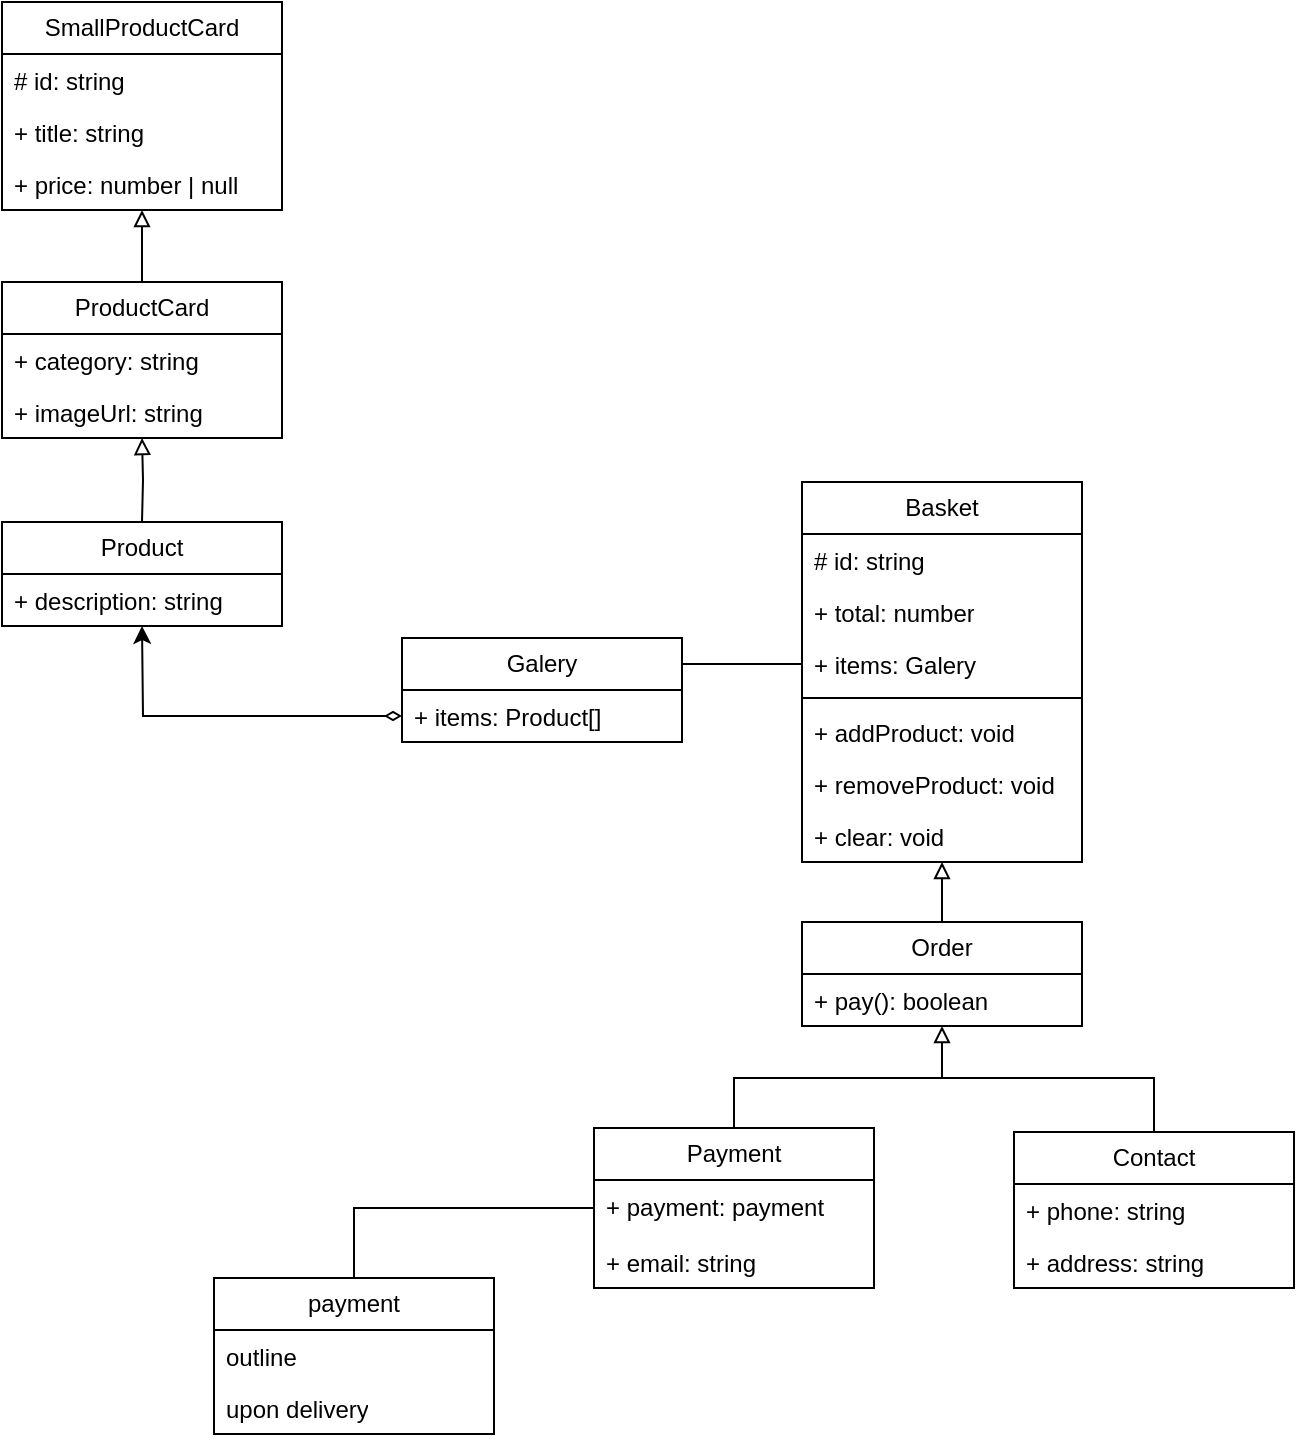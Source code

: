 <mxfile version="23.1.5" type="github">
  <diagram id="C5RBs43oDa-KdzZeNtuy" name="Page-1">
    <mxGraphModel dx="1026" dy="696" grid="1" gridSize="10" guides="1" tooltips="1" connect="1" arrows="1" fold="1" page="1" pageScale="1" pageWidth="827" pageHeight="1169" math="0" shadow="0">
      <root>
        <mxCell id="WIyWlLk6GJQsqaUBKTNV-0" />
        <mxCell id="WIyWlLk6GJQsqaUBKTNV-1" parent="WIyWlLk6GJQsqaUBKTNV-0" />
        <mxCell id="FwntgXW1njAPPayafoXT-27" style="edgeStyle=orthogonalEdgeStyle;rounded=0;orthogonalLoop=1;jettySize=auto;html=1;exitX=0.5;exitY=0;exitDx=0;exitDy=0;endArrow=block;endFill=0;" edge="1" parent="WIyWlLk6GJQsqaUBKTNV-1" target="FwntgXW1njAPPayafoXT-21">
          <mxGeometry relative="1" as="geometry">
            <mxPoint x="124" y="312" as="sourcePoint" />
          </mxGeometry>
        </mxCell>
        <mxCell id="FwntgXW1njAPPayafoXT-4" value="payment" style="swimlane;fontStyle=0;childLayout=stackLayout;horizontal=1;startSize=26;fillColor=none;horizontalStack=0;resizeParent=1;resizeParentMax=0;resizeLast=0;collapsible=1;marginBottom=0;whiteSpace=wrap;html=1;" vertex="1" parent="WIyWlLk6GJQsqaUBKTNV-1">
          <mxGeometry x="160" y="690" width="140" height="78" as="geometry" />
        </mxCell>
        <mxCell id="FwntgXW1njAPPayafoXT-5" value="outline" style="text;strokeColor=none;fillColor=none;align=left;verticalAlign=top;spacingLeft=4;spacingRight=4;overflow=hidden;rotatable=0;points=[[0,0.5],[1,0.5]];portConstraint=eastwest;whiteSpace=wrap;html=1;" vertex="1" parent="FwntgXW1njAPPayafoXT-4">
          <mxGeometry y="26" width="140" height="26" as="geometry" />
        </mxCell>
        <mxCell id="FwntgXW1njAPPayafoXT-6" value="upon delivery" style="text;strokeColor=none;fillColor=none;align=left;verticalAlign=top;spacingLeft=4;spacingRight=4;overflow=hidden;rotatable=0;points=[[0,0.5],[1,0.5]];portConstraint=eastwest;whiteSpace=wrap;html=1;" vertex="1" parent="FwntgXW1njAPPayafoXT-4">
          <mxGeometry y="52" width="140" height="26" as="geometry" />
        </mxCell>
        <mxCell id="FwntgXW1njAPPayafoXT-10" value="" style="edgeStyle=orthogonalEdgeStyle;rounded=0;orthogonalLoop=1;jettySize=auto;html=1;entryX=0.5;entryY=0;entryDx=0;entryDy=0;endArrow=none;endFill=0;" edge="1" parent="WIyWlLk6GJQsqaUBKTNV-1" source="zkfFHV4jXpPFQw0GAbJ--18" target="FwntgXW1njAPPayafoXT-4">
          <mxGeometry relative="1" as="geometry" />
        </mxCell>
        <mxCell id="FwntgXW1njAPPayafoXT-53" style="edgeStyle=orthogonalEdgeStyle;rounded=0;orthogonalLoop=1;jettySize=auto;html=1;exitX=1;exitY=0.25;exitDx=0;exitDy=0;entryX=0;entryY=0.5;entryDx=0;entryDy=0;endArrow=none;endFill=0;" edge="1" parent="WIyWlLk6GJQsqaUBKTNV-1" source="FwntgXW1njAPPayafoXT-11" target="FwntgXW1njAPPayafoXT-36">
          <mxGeometry relative="1" as="geometry" />
        </mxCell>
        <mxCell id="FwntgXW1njAPPayafoXT-11" value="Galery" style="swimlane;fontStyle=0;childLayout=stackLayout;horizontal=1;startSize=26;fillColor=none;horizontalStack=0;resizeParent=1;resizeParentMax=0;resizeLast=0;collapsible=1;marginBottom=0;whiteSpace=wrap;html=1;" vertex="1" parent="WIyWlLk6GJQsqaUBKTNV-1">
          <mxGeometry x="254" y="370" width="140" height="52" as="geometry" />
        </mxCell>
        <mxCell id="FwntgXW1njAPPayafoXT-12" value="+ items: Product[]" style="text;strokeColor=none;fillColor=none;align=left;verticalAlign=top;spacingLeft=4;spacingRight=4;overflow=hidden;rotatable=0;points=[[0,0.5],[1,0.5]];portConstraint=eastwest;whiteSpace=wrap;html=1;" vertex="1" parent="FwntgXW1njAPPayafoXT-11">
          <mxGeometry y="26" width="140" height="26" as="geometry" />
        </mxCell>
        <mxCell id="FwntgXW1njAPPayafoXT-17" value="SmallProductCard" style="swimlane;fontStyle=0;childLayout=stackLayout;horizontal=1;startSize=26;fillColor=none;horizontalStack=0;resizeParent=1;resizeParentMax=0;resizeLast=0;collapsible=1;marginBottom=0;whiteSpace=wrap;html=1;" vertex="1" parent="WIyWlLk6GJQsqaUBKTNV-1">
          <mxGeometry x="54" y="52" width="140" height="104" as="geometry" />
        </mxCell>
        <mxCell id="FwntgXW1njAPPayafoXT-18" value="# id: string" style="text;strokeColor=none;fillColor=none;align=left;verticalAlign=top;spacingLeft=4;spacingRight=4;overflow=hidden;rotatable=0;points=[[0,0.5],[1,0.5]];portConstraint=eastwest;whiteSpace=wrap;html=1;" vertex="1" parent="FwntgXW1njAPPayafoXT-17">
          <mxGeometry y="26" width="140" height="26" as="geometry" />
        </mxCell>
        <mxCell id="FwntgXW1njAPPayafoXT-19" value="+ title: string" style="text;strokeColor=none;fillColor=none;align=left;verticalAlign=top;spacingLeft=4;spacingRight=4;overflow=hidden;rotatable=0;points=[[0,0.5],[1,0.5]];portConstraint=eastwest;whiteSpace=wrap;html=1;" vertex="1" parent="FwntgXW1njAPPayafoXT-17">
          <mxGeometry y="52" width="140" height="26" as="geometry" />
        </mxCell>
        <mxCell id="FwntgXW1njAPPayafoXT-20" value="+ price: number | null" style="text;strokeColor=none;fillColor=none;align=left;verticalAlign=top;spacingLeft=4;spacingRight=4;overflow=hidden;rotatable=0;points=[[0,0.5],[1,0.5]];portConstraint=eastwest;whiteSpace=wrap;html=1;" vertex="1" parent="FwntgXW1njAPPayafoXT-17">
          <mxGeometry y="78" width="140" height="26" as="geometry" />
        </mxCell>
        <mxCell id="FwntgXW1njAPPayafoXT-25" style="edgeStyle=orthogonalEdgeStyle;rounded=0;orthogonalLoop=1;jettySize=auto;html=1;exitX=0.5;exitY=0;exitDx=0;exitDy=0;endArrow=block;endFill=0;" edge="1" parent="WIyWlLk6GJQsqaUBKTNV-1" source="FwntgXW1njAPPayafoXT-21" target="FwntgXW1njAPPayafoXT-17">
          <mxGeometry relative="1" as="geometry" />
        </mxCell>
        <mxCell id="FwntgXW1njAPPayafoXT-21" value="ProductCard" style="swimlane;fontStyle=0;childLayout=stackLayout;horizontal=1;startSize=26;fillColor=none;horizontalStack=0;resizeParent=1;resizeParentMax=0;resizeLast=0;collapsible=1;marginBottom=0;whiteSpace=wrap;html=1;" vertex="1" parent="WIyWlLk6GJQsqaUBKTNV-1">
          <mxGeometry x="54" y="192" width="140" height="78" as="geometry" />
        </mxCell>
        <mxCell id="FwntgXW1njAPPayafoXT-22" value="+ category: string" style="text;strokeColor=none;fillColor=none;align=left;verticalAlign=top;spacingLeft=4;spacingRight=4;overflow=hidden;rotatable=0;points=[[0,0.5],[1,0.5]];portConstraint=eastwest;whiteSpace=wrap;html=1;" vertex="1" parent="FwntgXW1njAPPayafoXT-21">
          <mxGeometry y="26" width="140" height="26" as="geometry" />
        </mxCell>
        <mxCell id="FwntgXW1njAPPayafoXT-23" value="+ imageUrl: string&amp;nbsp;" style="text;strokeColor=none;fillColor=none;align=left;verticalAlign=top;spacingLeft=4;spacingRight=4;overflow=hidden;rotatable=0;points=[[0,0.5],[1,0.5]];portConstraint=eastwest;whiteSpace=wrap;html=1;" vertex="1" parent="FwntgXW1njAPPayafoXT-21">
          <mxGeometry y="52" width="140" height="26" as="geometry" />
        </mxCell>
        <mxCell id="FwntgXW1njAPPayafoXT-26" style="edgeStyle=orthogonalEdgeStyle;rounded=0;orthogonalLoop=1;jettySize=auto;html=1;exitX=0;exitY=0.5;exitDx=0;exitDy=0;startArrow=diamondThin;startFill=0;" edge="1" parent="WIyWlLk6GJQsqaUBKTNV-1" source="FwntgXW1njAPPayafoXT-12">
          <mxGeometry relative="1" as="geometry">
            <mxPoint x="124" y="364" as="targetPoint" />
          </mxGeometry>
        </mxCell>
        <mxCell id="FwntgXW1njAPPayafoXT-28" value="Product" style="swimlane;fontStyle=0;childLayout=stackLayout;horizontal=1;startSize=26;fillColor=none;horizontalStack=0;resizeParent=1;resizeParentMax=0;resizeLast=0;collapsible=1;marginBottom=0;whiteSpace=wrap;html=1;" vertex="1" parent="WIyWlLk6GJQsqaUBKTNV-1">
          <mxGeometry x="54" y="312" width="140" height="52" as="geometry" />
        </mxCell>
        <mxCell id="FwntgXW1njAPPayafoXT-29" value="+ description: string" style="text;strokeColor=none;fillColor=none;align=left;verticalAlign=top;spacingLeft=4;spacingRight=4;overflow=hidden;rotatable=0;points=[[0,0.5],[1,0.5]];portConstraint=eastwest;whiteSpace=wrap;html=1;" vertex="1" parent="FwntgXW1njAPPayafoXT-28">
          <mxGeometry y="26" width="140" height="26" as="geometry" />
        </mxCell>
        <mxCell id="FwntgXW1njAPPayafoXT-33" value="Basket" style="swimlane;fontStyle=0;childLayout=stackLayout;horizontal=1;startSize=26;fillColor=none;horizontalStack=0;resizeParent=1;resizeParentMax=0;resizeLast=0;collapsible=1;marginBottom=0;whiteSpace=wrap;html=1;" vertex="1" parent="WIyWlLk6GJQsqaUBKTNV-1">
          <mxGeometry x="454" y="292" width="140" height="190" as="geometry" />
        </mxCell>
        <mxCell id="FwntgXW1njAPPayafoXT-34" value="# id: string" style="text;strokeColor=none;fillColor=none;align=left;verticalAlign=top;spacingLeft=4;spacingRight=4;overflow=hidden;rotatable=0;points=[[0,0.5],[1,0.5]];portConstraint=eastwest;whiteSpace=wrap;html=1;" vertex="1" parent="FwntgXW1njAPPayafoXT-33">
          <mxGeometry y="26" width="140" height="26" as="geometry" />
        </mxCell>
        <mxCell id="FwntgXW1njAPPayafoXT-35" value="+ total: number" style="text;strokeColor=none;fillColor=none;align=left;verticalAlign=top;spacingLeft=4;spacingRight=4;overflow=hidden;rotatable=0;points=[[0,0.5],[1,0.5]];portConstraint=eastwest;whiteSpace=wrap;html=1;" vertex="1" parent="FwntgXW1njAPPayafoXT-33">
          <mxGeometry y="52" width="140" height="26" as="geometry" />
        </mxCell>
        <mxCell id="FwntgXW1njAPPayafoXT-36" value="+ items: Galery" style="text;strokeColor=none;fillColor=none;align=left;verticalAlign=top;spacingLeft=4;spacingRight=4;overflow=hidden;rotatable=0;points=[[0,0.5],[1,0.5]];portConstraint=eastwest;whiteSpace=wrap;html=1;" vertex="1" parent="FwntgXW1njAPPayafoXT-33">
          <mxGeometry y="78" width="140" height="26" as="geometry" />
        </mxCell>
        <mxCell id="FwntgXW1njAPPayafoXT-43" value="" style="line;strokeWidth=1;fillColor=none;align=left;verticalAlign=middle;spacingTop=-1;spacingLeft=3;spacingRight=3;rotatable=0;labelPosition=right;points=[];portConstraint=eastwest;strokeColor=inherit;" vertex="1" parent="FwntgXW1njAPPayafoXT-33">
          <mxGeometry y="104" width="140" height="8" as="geometry" />
        </mxCell>
        <mxCell id="FwntgXW1njAPPayafoXT-42" value="+ addProduct: void" style="text;strokeColor=none;fillColor=none;align=left;verticalAlign=top;spacingLeft=4;spacingRight=4;overflow=hidden;rotatable=0;points=[[0,0.5],[1,0.5]];portConstraint=eastwest;whiteSpace=wrap;html=1;" vertex="1" parent="FwntgXW1njAPPayafoXT-33">
          <mxGeometry y="112" width="140" height="26" as="geometry" />
        </mxCell>
        <mxCell id="FwntgXW1njAPPayafoXT-44" value="+ removeProduct: void" style="text;strokeColor=none;fillColor=none;align=left;verticalAlign=top;spacingLeft=4;spacingRight=4;overflow=hidden;rotatable=0;points=[[0,0.5],[1,0.5]];portConstraint=eastwest;whiteSpace=wrap;html=1;" vertex="1" parent="FwntgXW1njAPPayafoXT-33">
          <mxGeometry y="138" width="140" height="26" as="geometry" />
        </mxCell>
        <mxCell id="FwntgXW1njAPPayafoXT-61" value="+ clear: void" style="text;strokeColor=none;fillColor=none;align=left;verticalAlign=top;spacingLeft=4;spacingRight=4;overflow=hidden;rotatable=0;points=[[0,0.5],[1,0.5]];portConstraint=eastwest;whiteSpace=wrap;html=1;" vertex="1" parent="FwntgXW1njAPPayafoXT-33">
          <mxGeometry y="164" width="140" height="26" as="geometry" />
        </mxCell>
        <mxCell id="FwntgXW1njAPPayafoXT-41" style="edgeStyle=orthogonalEdgeStyle;rounded=0;orthogonalLoop=1;jettySize=auto;html=1;exitX=0.5;exitY=0;exitDx=0;exitDy=0;endArrow=block;endFill=0;startArrow=none;startFill=0;" edge="1" parent="WIyWlLk6GJQsqaUBKTNV-1" source="FwntgXW1njAPPayafoXT-37" target="FwntgXW1njAPPayafoXT-33">
          <mxGeometry relative="1" as="geometry" />
        </mxCell>
        <mxCell id="FwntgXW1njAPPayafoXT-55" style="edgeStyle=orthogonalEdgeStyle;rounded=0;orthogonalLoop=1;jettySize=auto;html=1;endArrow=none;endFill=0;startArrow=block;startFill=0;" edge="1" parent="WIyWlLk6GJQsqaUBKTNV-1" source="FwntgXW1njAPPayafoXT-37">
          <mxGeometry relative="1" as="geometry">
            <mxPoint x="524" y="590" as="targetPoint" />
          </mxGeometry>
        </mxCell>
        <mxCell id="FwntgXW1njAPPayafoXT-37" value="Order" style="swimlane;fontStyle=0;childLayout=stackLayout;horizontal=1;startSize=26;fillColor=none;horizontalStack=0;resizeParent=1;resizeParentMax=0;resizeLast=0;collapsible=1;marginBottom=0;whiteSpace=wrap;html=1;" vertex="1" parent="WIyWlLk6GJQsqaUBKTNV-1">
          <mxGeometry x="454" y="512" width="140" height="52" as="geometry" />
        </mxCell>
        <mxCell id="FwntgXW1njAPPayafoXT-40" value="+ pay(): boolean" style="text;strokeColor=none;fillColor=none;align=left;verticalAlign=top;spacingLeft=4;spacingRight=4;overflow=hidden;rotatable=0;points=[[0,0.5],[1,0.5]];portConstraint=eastwest;whiteSpace=wrap;html=1;" vertex="1" parent="FwntgXW1njAPPayafoXT-37">
          <mxGeometry y="26" width="140" height="26" as="geometry" />
        </mxCell>
        <mxCell id="FwntgXW1njAPPayafoXT-45" value="Contact" style="swimlane;fontStyle=0;childLayout=stackLayout;horizontal=1;startSize=26;fillColor=none;horizontalStack=0;resizeParent=1;resizeParentMax=0;resizeLast=0;collapsible=1;marginBottom=0;whiteSpace=wrap;html=1;" vertex="1" parent="WIyWlLk6GJQsqaUBKTNV-1">
          <mxGeometry x="560" y="617" width="140" height="78" as="geometry" />
        </mxCell>
        <mxCell id="zkfFHV4jXpPFQw0GAbJ--20" value="+ phone: string" style="text;align=left;verticalAlign=top;spacingLeft=4;spacingRight=4;overflow=hidden;rotatable=0;points=[[0,0.5],[1,0.5]];portConstraint=eastwest;rounded=0;shadow=0;html=0;" parent="FwntgXW1njAPPayafoXT-45" vertex="1">
          <mxGeometry y="26" width="140" height="26" as="geometry" />
        </mxCell>
        <mxCell id="zkfFHV4jXpPFQw0GAbJ--21" value="+ address: string" style="text;align=left;verticalAlign=top;spacingLeft=4;spacingRight=4;overflow=hidden;rotatable=0;points=[[0,0.5],[1,0.5]];portConstraint=eastwest;rounded=0;shadow=0;html=0;" parent="FwntgXW1njAPPayafoXT-45" vertex="1">
          <mxGeometry y="52" width="140" height="26" as="geometry" />
        </mxCell>
        <mxCell id="FwntgXW1njAPPayafoXT-62" style="edgeStyle=orthogonalEdgeStyle;rounded=0;orthogonalLoop=1;jettySize=auto;html=1;entryX=0.5;entryY=0;entryDx=0;entryDy=0;endArrow=none;endFill=0;" edge="1" parent="WIyWlLk6GJQsqaUBKTNV-1" source="FwntgXW1njAPPayafoXT-49" target="FwntgXW1njAPPayafoXT-45">
          <mxGeometry relative="1" as="geometry">
            <Array as="points">
              <mxPoint x="420" y="590" />
              <mxPoint x="630" y="590" />
            </Array>
          </mxGeometry>
        </mxCell>
        <mxCell id="FwntgXW1njAPPayafoXT-49" value="Payment" style="swimlane;fontStyle=0;childLayout=stackLayout;horizontal=1;startSize=26;fillColor=none;horizontalStack=0;resizeParent=1;resizeParentMax=0;resizeLast=0;collapsible=1;marginBottom=0;whiteSpace=wrap;html=1;" vertex="1" parent="WIyWlLk6GJQsqaUBKTNV-1">
          <mxGeometry x="350" y="615" width="140" height="80" as="geometry" />
        </mxCell>
        <mxCell id="zkfFHV4jXpPFQw0GAbJ--18" value="+ payment: payment" style="text;align=left;verticalAlign=top;spacingLeft=4;spacingRight=4;overflow=hidden;rotatable=0;points=[[0,0.5],[1,0.5]];portConstraint=eastwest;" parent="FwntgXW1njAPPayafoXT-49" vertex="1">
          <mxGeometry y="26" width="140" height="28" as="geometry" />
        </mxCell>
        <mxCell id="zkfFHV4jXpPFQw0GAbJ--19" value="+ email: string" style="text;align=left;verticalAlign=top;spacingLeft=4;spacingRight=4;overflow=hidden;rotatable=0;points=[[0,0.5],[1,0.5]];portConstraint=eastwest;rounded=0;shadow=0;html=0;" parent="FwntgXW1njAPPayafoXT-49" vertex="1">
          <mxGeometry y="54" width="140" height="26" as="geometry" />
        </mxCell>
      </root>
    </mxGraphModel>
  </diagram>
</mxfile>
